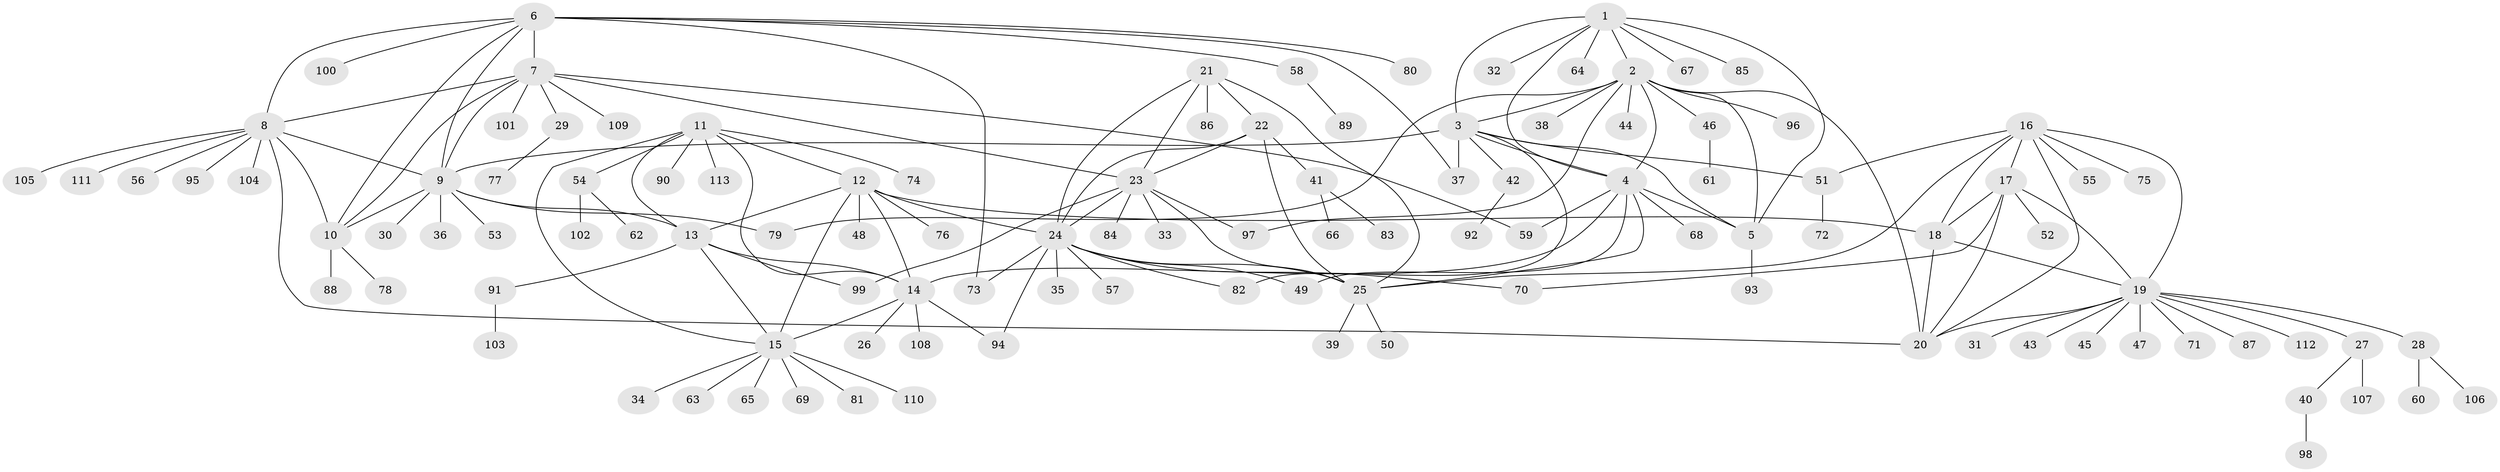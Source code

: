 // Generated by graph-tools (version 1.1) at 2025/54/03/09/25 04:54:12]
// undirected, 113 vertices, 159 edges
graph export_dot {
graph [start="1"]
  node [color=gray90,style=filled];
  1;
  2;
  3;
  4;
  5;
  6;
  7;
  8;
  9;
  10;
  11;
  12;
  13;
  14;
  15;
  16;
  17;
  18;
  19;
  20;
  21;
  22;
  23;
  24;
  25;
  26;
  27;
  28;
  29;
  30;
  31;
  32;
  33;
  34;
  35;
  36;
  37;
  38;
  39;
  40;
  41;
  42;
  43;
  44;
  45;
  46;
  47;
  48;
  49;
  50;
  51;
  52;
  53;
  54;
  55;
  56;
  57;
  58;
  59;
  60;
  61;
  62;
  63;
  64;
  65;
  66;
  67;
  68;
  69;
  70;
  71;
  72;
  73;
  74;
  75;
  76;
  77;
  78;
  79;
  80;
  81;
  82;
  83;
  84;
  85;
  86;
  87;
  88;
  89;
  90;
  91;
  92;
  93;
  94;
  95;
  96;
  97;
  98;
  99;
  100;
  101;
  102;
  103;
  104;
  105;
  106;
  107;
  108;
  109;
  110;
  111;
  112;
  113;
  1 -- 2;
  1 -- 3;
  1 -- 4;
  1 -- 5;
  1 -- 32;
  1 -- 64;
  1 -- 67;
  1 -- 85;
  2 -- 3;
  2 -- 4;
  2 -- 5;
  2 -- 20;
  2 -- 38;
  2 -- 44;
  2 -- 46;
  2 -- 79;
  2 -- 96;
  2 -- 97;
  3 -- 4;
  3 -- 5;
  3 -- 9;
  3 -- 37;
  3 -- 42;
  3 -- 51;
  3 -- 82;
  4 -- 5;
  4 -- 14;
  4 -- 25;
  4 -- 49;
  4 -- 59;
  4 -- 68;
  5 -- 93;
  6 -- 7;
  6 -- 8;
  6 -- 9;
  6 -- 10;
  6 -- 37;
  6 -- 58;
  6 -- 73;
  6 -- 80;
  6 -- 100;
  7 -- 8;
  7 -- 9;
  7 -- 10;
  7 -- 23;
  7 -- 29;
  7 -- 59;
  7 -- 101;
  7 -- 109;
  8 -- 9;
  8 -- 10;
  8 -- 20;
  8 -- 56;
  8 -- 95;
  8 -- 104;
  8 -- 105;
  8 -- 111;
  9 -- 10;
  9 -- 13;
  9 -- 30;
  9 -- 36;
  9 -- 53;
  9 -- 79;
  10 -- 78;
  10 -- 88;
  11 -- 12;
  11 -- 13;
  11 -- 14;
  11 -- 15;
  11 -- 54;
  11 -- 74;
  11 -- 90;
  11 -- 113;
  12 -- 13;
  12 -- 14;
  12 -- 15;
  12 -- 18;
  12 -- 24;
  12 -- 48;
  12 -- 76;
  13 -- 14;
  13 -- 15;
  13 -- 91;
  13 -- 99;
  14 -- 15;
  14 -- 26;
  14 -- 94;
  14 -- 108;
  15 -- 34;
  15 -- 63;
  15 -- 65;
  15 -- 69;
  15 -- 81;
  15 -- 110;
  16 -- 17;
  16 -- 18;
  16 -- 19;
  16 -- 20;
  16 -- 25;
  16 -- 51;
  16 -- 55;
  16 -- 75;
  17 -- 18;
  17 -- 19;
  17 -- 20;
  17 -- 52;
  17 -- 70;
  18 -- 19;
  18 -- 20;
  19 -- 20;
  19 -- 27;
  19 -- 28;
  19 -- 31;
  19 -- 43;
  19 -- 45;
  19 -- 47;
  19 -- 71;
  19 -- 87;
  19 -- 112;
  21 -- 22;
  21 -- 23;
  21 -- 24;
  21 -- 25;
  21 -- 86;
  22 -- 23;
  22 -- 24;
  22 -- 25;
  22 -- 41;
  23 -- 24;
  23 -- 25;
  23 -- 33;
  23 -- 84;
  23 -- 97;
  23 -- 99;
  24 -- 25;
  24 -- 35;
  24 -- 49;
  24 -- 57;
  24 -- 70;
  24 -- 73;
  24 -- 82;
  24 -- 94;
  25 -- 39;
  25 -- 50;
  27 -- 40;
  27 -- 107;
  28 -- 60;
  28 -- 106;
  29 -- 77;
  40 -- 98;
  41 -- 66;
  41 -- 83;
  42 -- 92;
  46 -- 61;
  51 -- 72;
  54 -- 62;
  54 -- 102;
  58 -- 89;
  91 -- 103;
}
